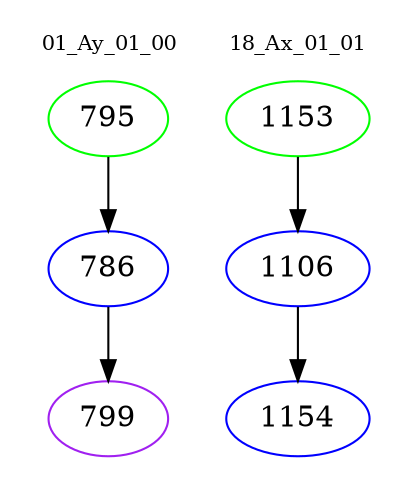 digraph{
subgraph cluster_0 {
color = white
label = "01_Ay_01_00";
fontsize=10;
T0_795 [label="795", color="green"]
T0_795 -> T0_786 [color="black"]
T0_786 [label="786", color="blue"]
T0_786 -> T0_799 [color="black"]
T0_799 [label="799", color="purple"]
}
subgraph cluster_1 {
color = white
label = "18_Ax_01_01";
fontsize=10;
T1_1153 [label="1153", color="green"]
T1_1153 -> T1_1106 [color="black"]
T1_1106 [label="1106", color="blue"]
T1_1106 -> T1_1154 [color="black"]
T1_1154 [label="1154", color="blue"]
}
}
